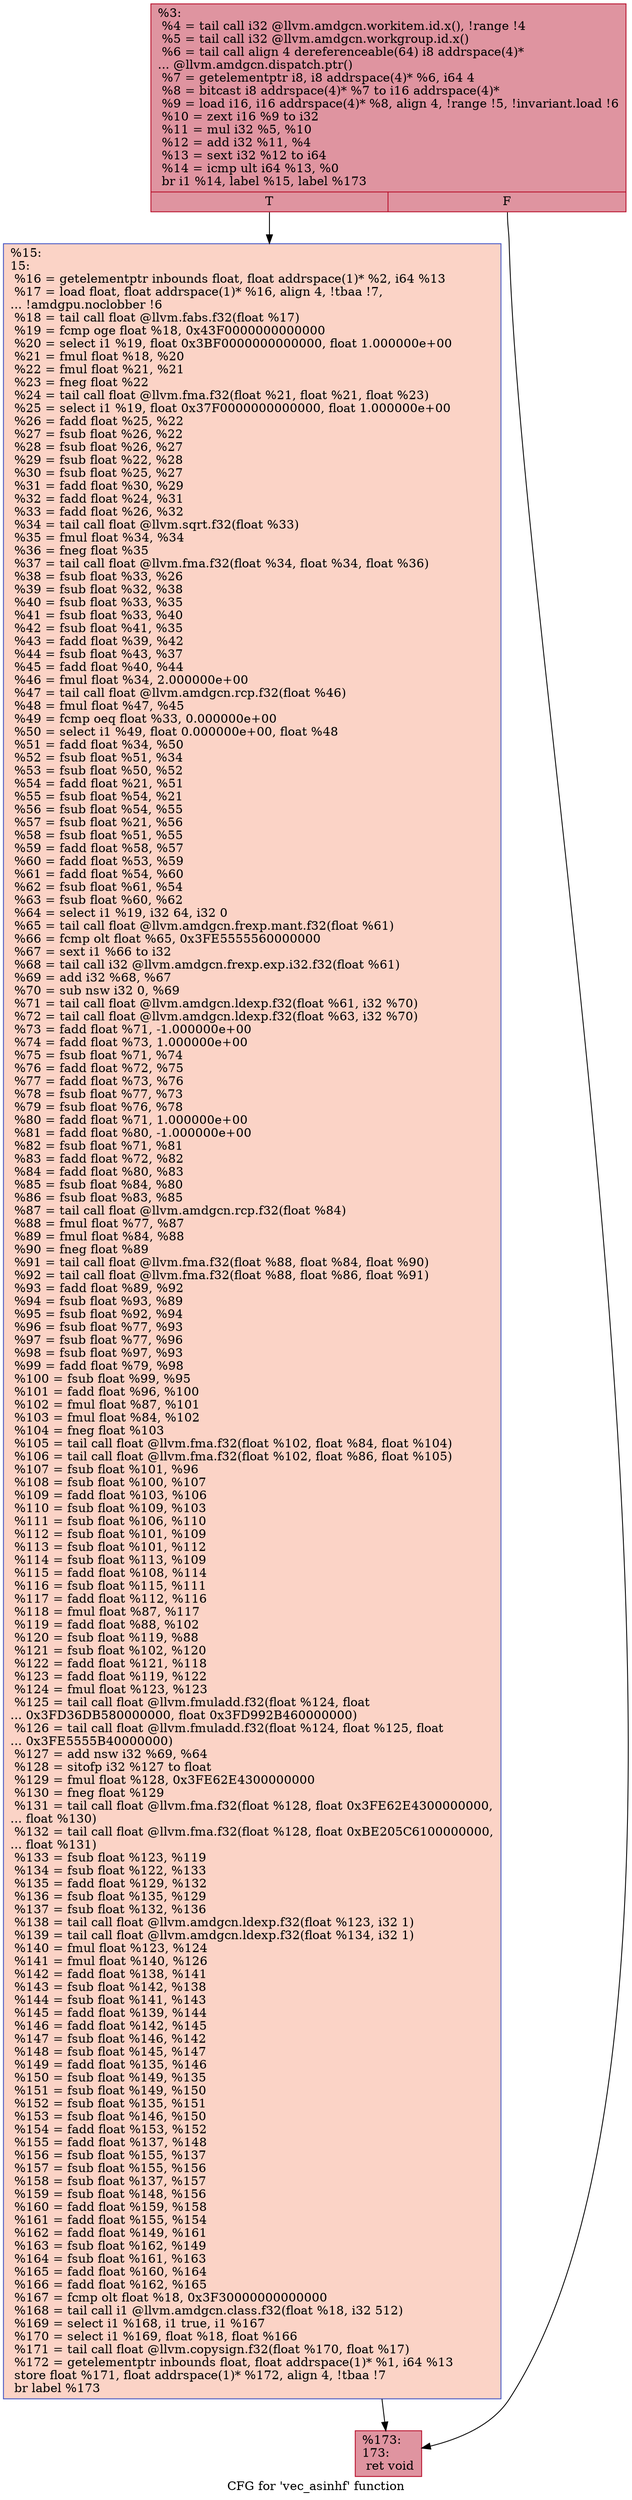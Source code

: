 digraph "CFG for 'vec_asinhf' function" {
	label="CFG for 'vec_asinhf' function";

	Node0x63efbf0 [shape=record,color="#b70d28ff", style=filled, fillcolor="#b70d2870",label="{%3:\l  %4 = tail call i32 @llvm.amdgcn.workitem.id.x(), !range !4\l  %5 = tail call i32 @llvm.amdgcn.workgroup.id.x()\l  %6 = tail call align 4 dereferenceable(64) i8 addrspace(4)*\l... @llvm.amdgcn.dispatch.ptr()\l  %7 = getelementptr i8, i8 addrspace(4)* %6, i64 4\l  %8 = bitcast i8 addrspace(4)* %7 to i16 addrspace(4)*\l  %9 = load i16, i16 addrspace(4)* %8, align 4, !range !5, !invariant.load !6\l  %10 = zext i16 %9 to i32\l  %11 = mul i32 %5, %10\l  %12 = add i32 %11, %4\l  %13 = sext i32 %12 to i64\l  %14 = icmp ult i64 %13, %0\l  br i1 %14, label %15, label %173\l|{<s0>T|<s1>F}}"];
	Node0x63efbf0:s0 -> Node0x63f0990;
	Node0x63efbf0:s1 -> Node0x63f1c00;
	Node0x63f0990 [shape=record,color="#3d50c3ff", style=filled, fillcolor="#f59c7d70",label="{%15:\l15:                                               \l  %16 = getelementptr inbounds float, float addrspace(1)* %2, i64 %13\l  %17 = load float, float addrspace(1)* %16, align 4, !tbaa !7,\l... !amdgpu.noclobber !6\l  %18 = tail call float @llvm.fabs.f32(float %17)\l  %19 = fcmp oge float %18, 0x43F0000000000000\l  %20 = select i1 %19, float 0x3BF0000000000000, float 1.000000e+00\l  %21 = fmul float %18, %20\l  %22 = fmul float %21, %21\l  %23 = fneg float %22\l  %24 = tail call float @llvm.fma.f32(float %21, float %21, float %23)\l  %25 = select i1 %19, float 0x37F0000000000000, float 1.000000e+00\l  %26 = fadd float %25, %22\l  %27 = fsub float %26, %22\l  %28 = fsub float %26, %27\l  %29 = fsub float %22, %28\l  %30 = fsub float %25, %27\l  %31 = fadd float %30, %29\l  %32 = fadd float %24, %31\l  %33 = fadd float %26, %32\l  %34 = tail call float @llvm.sqrt.f32(float %33)\l  %35 = fmul float %34, %34\l  %36 = fneg float %35\l  %37 = tail call float @llvm.fma.f32(float %34, float %34, float %36)\l  %38 = fsub float %33, %26\l  %39 = fsub float %32, %38\l  %40 = fsub float %33, %35\l  %41 = fsub float %33, %40\l  %42 = fsub float %41, %35\l  %43 = fadd float %39, %42\l  %44 = fsub float %43, %37\l  %45 = fadd float %40, %44\l  %46 = fmul float %34, 2.000000e+00\l  %47 = tail call float @llvm.amdgcn.rcp.f32(float %46)\l  %48 = fmul float %47, %45\l  %49 = fcmp oeq float %33, 0.000000e+00\l  %50 = select i1 %49, float 0.000000e+00, float %48\l  %51 = fadd float %34, %50\l  %52 = fsub float %51, %34\l  %53 = fsub float %50, %52\l  %54 = fadd float %21, %51\l  %55 = fsub float %54, %21\l  %56 = fsub float %54, %55\l  %57 = fsub float %21, %56\l  %58 = fsub float %51, %55\l  %59 = fadd float %58, %57\l  %60 = fadd float %53, %59\l  %61 = fadd float %54, %60\l  %62 = fsub float %61, %54\l  %63 = fsub float %60, %62\l  %64 = select i1 %19, i32 64, i32 0\l  %65 = tail call float @llvm.amdgcn.frexp.mant.f32(float %61)\l  %66 = fcmp olt float %65, 0x3FE5555560000000\l  %67 = sext i1 %66 to i32\l  %68 = tail call i32 @llvm.amdgcn.frexp.exp.i32.f32(float %61)\l  %69 = add i32 %68, %67\l  %70 = sub nsw i32 0, %69\l  %71 = tail call float @llvm.amdgcn.ldexp.f32(float %61, i32 %70)\l  %72 = tail call float @llvm.amdgcn.ldexp.f32(float %63, i32 %70)\l  %73 = fadd float %71, -1.000000e+00\l  %74 = fadd float %73, 1.000000e+00\l  %75 = fsub float %71, %74\l  %76 = fadd float %72, %75\l  %77 = fadd float %73, %76\l  %78 = fsub float %77, %73\l  %79 = fsub float %76, %78\l  %80 = fadd float %71, 1.000000e+00\l  %81 = fadd float %80, -1.000000e+00\l  %82 = fsub float %71, %81\l  %83 = fadd float %72, %82\l  %84 = fadd float %80, %83\l  %85 = fsub float %84, %80\l  %86 = fsub float %83, %85\l  %87 = tail call float @llvm.amdgcn.rcp.f32(float %84)\l  %88 = fmul float %77, %87\l  %89 = fmul float %84, %88\l  %90 = fneg float %89\l  %91 = tail call float @llvm.fma.f32(float %88, float %84, float %90)\l  %92 = tail call float @llvm.fma.f32(float %88, float %86, float %91)\l  %93 = fadd float %89, %92\l  %94 = fsub float %93, %89\l  %95 = fsub float %92, %94\l  %96 = fsub float %77, %93\l  %97 = fsub float %77, %96\l  %98 = fsub float %97, %93\l  %99 = fadd float %79, %98\l  %100 = fsub float %99, %95\l  %101 = fadd float %96, %100\l  %102 = fmul float %87, %101\l  %103 = fmul float %84, %102\l  %104 = fneg float %103\l  %105 = tail call float @llvm.fma.f32(float %102, float %84, float %104)\l  %106 = tail call float @llvm.fma.f32(float %102, float %86, float %105)\l  %107 = fsub float %101, %96\l  %108 = fsub float %100, %107\l  %109 = fadd float %103, %106\l  %110 = fsub float %109, %103\l  %111 = fsub float %106, %110\l  %112 = fsub float %101, %109\l  %113 = fsub float %101, %112\l  %114 = fsub float %113, %109\l  %115 = fadd float %108, %114\l  %116 = fsub float %115, %111\l  %117 = fadd float %112, %116\l  %118 = fmul float %87, %117\l  %119 = fadd float %88, %102\l  %120 = fsub float %119, %88\l  %121 = fsub float %102, %120\l  %122 = fadd float %121, %118\l  %123 = fadd float %119, %122\l  %124 = fmul float %123, %123\l  %125 = tail call float @llvm.fmuladd.f32(float %124, float\l... 0x3FD36DB580000000, float 0x3FD992B460000000)\l  %126 = tail call float @llvm.fmuladd.f32(float %124, float %125, float\l... 0x3FE5555B40000000)\l  %127 = add nsw i32 %69, %64\l  %128 = sitofp i32 %127 to float\l  %129 = fmul float %128, 0x3FE62E4300000000\l  %130 = fneg float %129\l  %131 = tail call float @llvm.fma.f32(float %128, float 0x3FE62E4300000000,\l... float %130)\l  %132 = tail call float @llvm.fma.f32(float %128, float 0xBE205C6100000000,\l... float %131)\l  %133 = fsub float %123, %119\l  %134 = fsub float %122, %133\l  %135 = fadd float %129, %132\l  %136 = fsub float %135, %129\l  %137 = fsub float %132, %136\l  %138 = tail call float @llvm.amdgcn.ldexp.f32(float %123, i32 1)\l  %139 = tail call float @llvm.amdgcn.ldexp.f32(float %134, i32 1)\l  %140 = fmul float %123, %124\l  %141 = fmul float %140, %126\l  %142 = fadd float %138, %141\l  %143 = fsub float %142, %138\l  %144 = fsub float %141, %143\l  %145 = fadd float %139, %144\l  %146 = fadd float %142, %145\l  %147 = fsub float %146, %142\l  %148 = fsub float %145, %147\l  %149 = fadd float %135, %146\l  %150 = fsub float %149, %135\l  %151 = fsub float %149, %150\l  %152 = fsub float %135, %151\l  %153 = fsub float %146, %150\l  %154 = fadd float %153, %152\l  %155 = fadd float %137, %148\l  %156 = fsub float %155, %137\l  %157 = fsub float %155, %156\l  %158 = fsub float %137, %157\l  %159 = fsub float %148, %156\l  %160 = fadd float %159, %158\l  %161 = fadd float %155, %154\l  %162 = fadd float %149, %161\l  %163 = fsub float %162, %149\l  %164 = fsub float %161, %163\l  %165 = fadd float %160, %164\l  %166 = fadd float %162, %165\l  %167 = fcmp olt float %18, 0x3F30000000000000\l  %168 = tail call i1 @llvm.amdgcn.class.f32(float %18, i32 512)\l  %169 = select i1 %168, i1 true, i1 %167\l  %170 = select i1 %169, float %18, float %166\l  %171 = tail call float @llvm.copysign.f32(float %170, float %17)\l  %172 = getelementptr inbounds float, float addrspace(1)* %1, i64 %13\l  store float %171, float addrspace(1)* %172, align 4, !tbaa !7\l  br label %173\l}"];
	Node0x63f0990 -> Node0x63f1c00;
	Node0x63f1c00 [shape=record,color="#b70d28ff", style=filled, fillcolor="#b70d2870",label="{%173:\l173:                                              \l  ret void\l}"];
}
